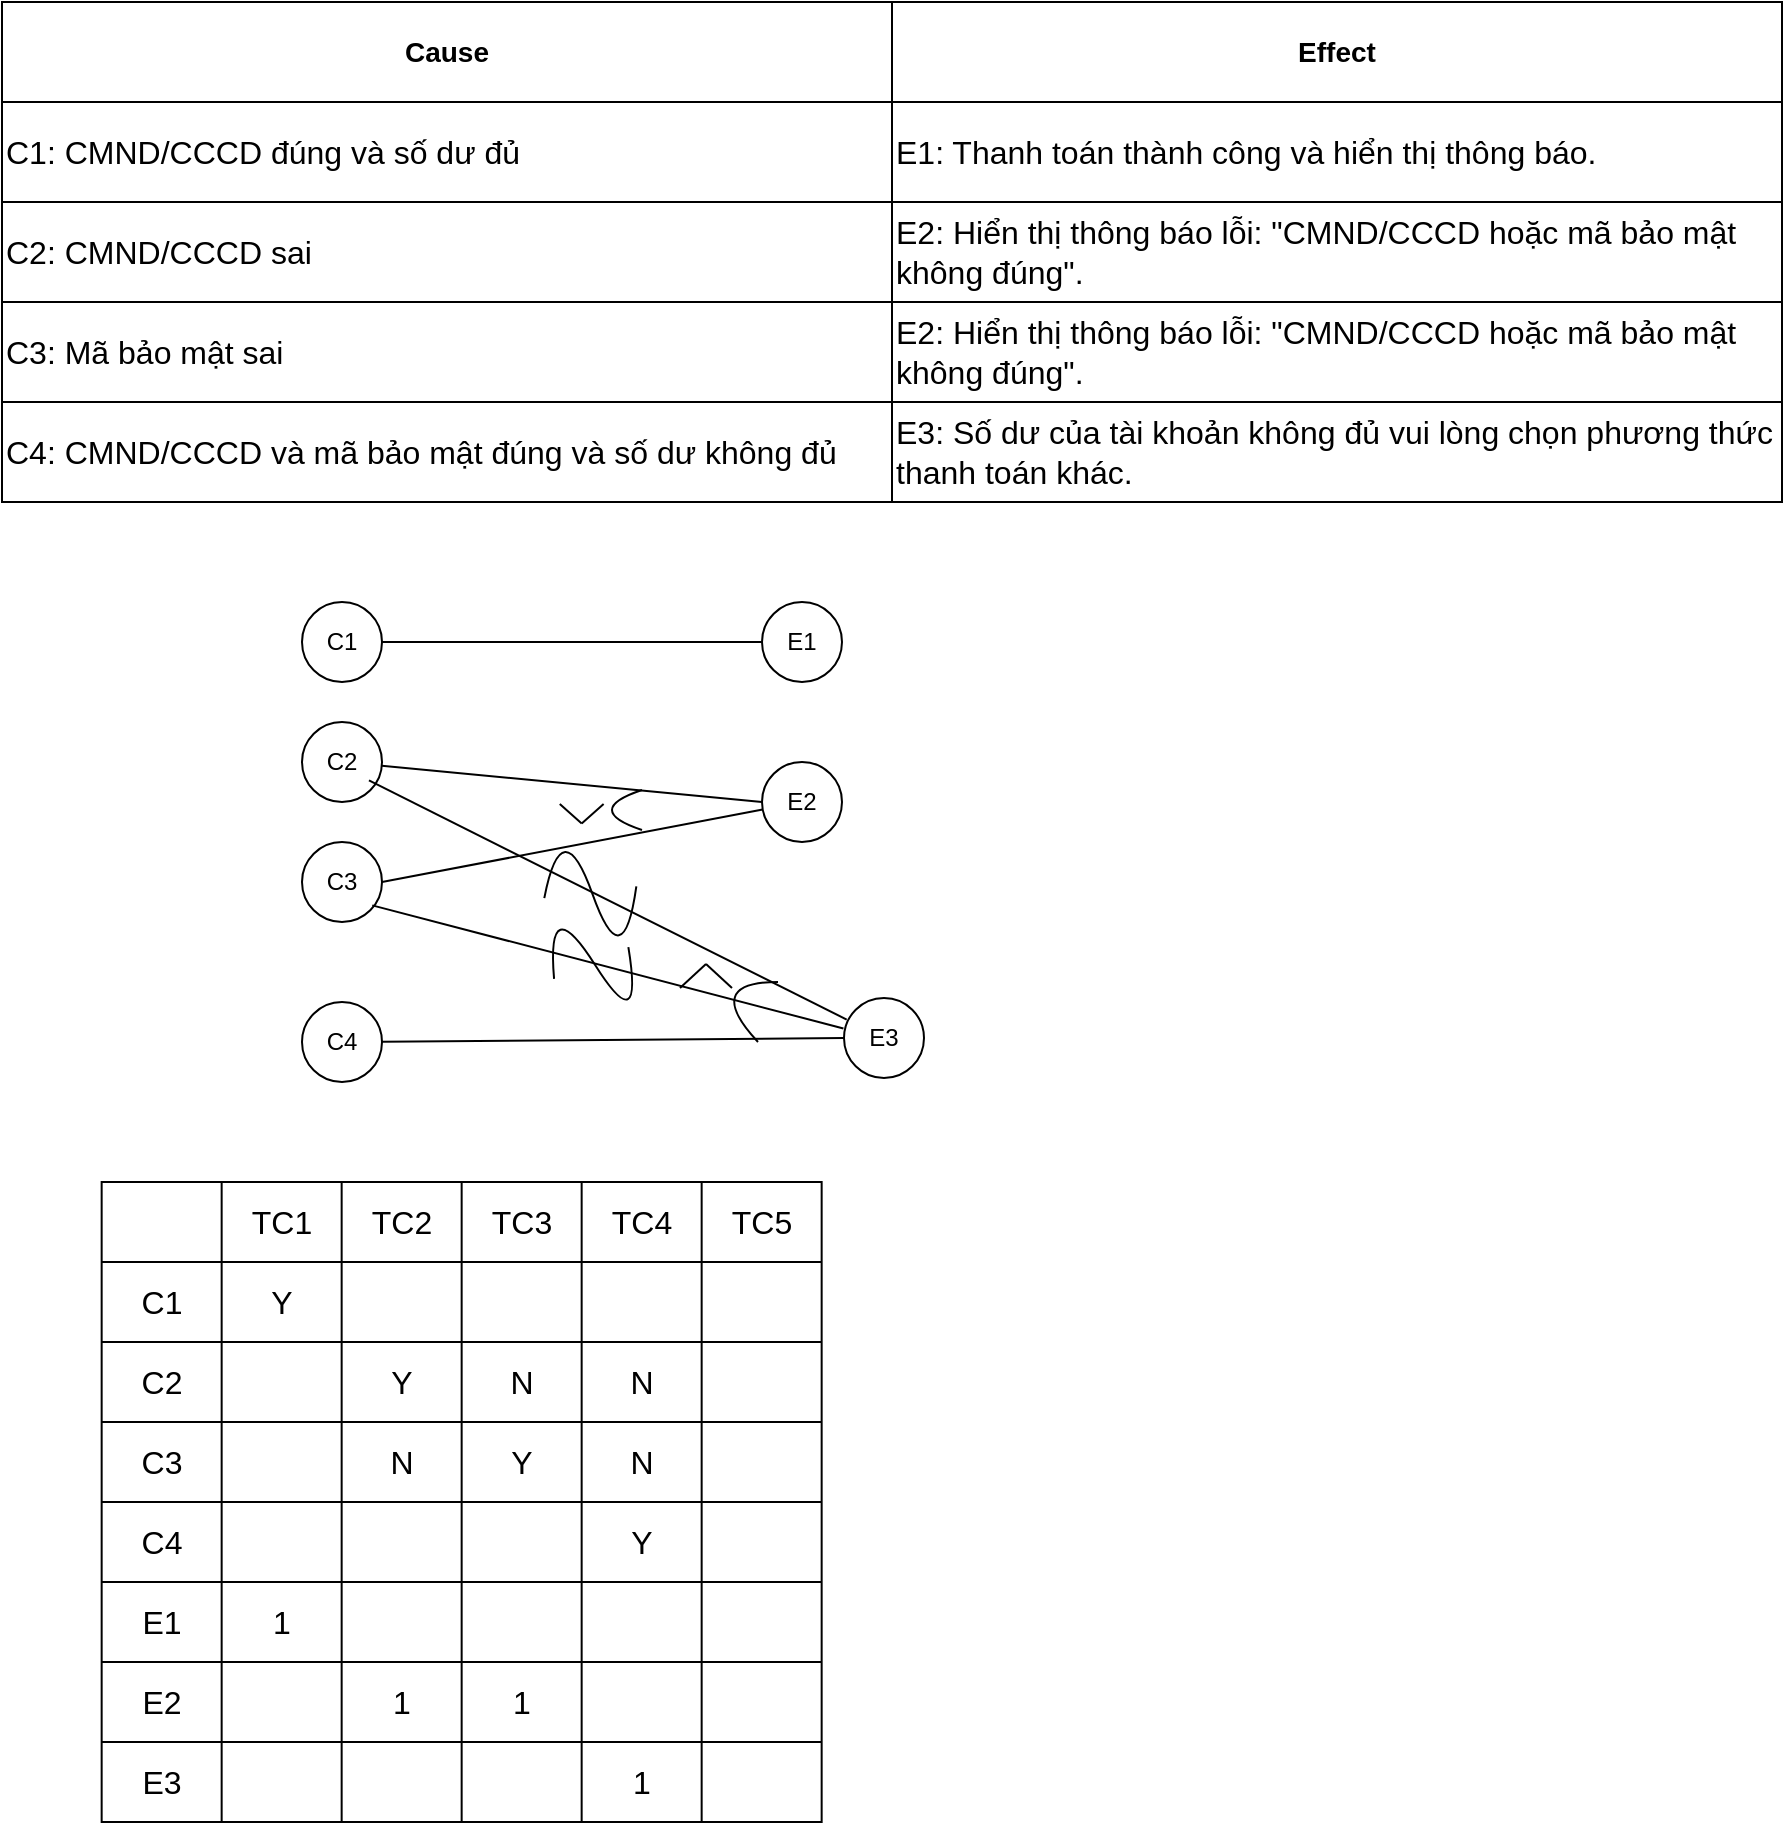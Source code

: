 <mxfile version="17.4.6" type="github">
  <diagram id="IfSzvWa2H0spGtNWGPGF" name="Page-1">
    <mxGraphModel dx="1382" dy="764" grid="1" gridSize="10" guides="1" tooltips="1" connect="1" arrows="1" fold="1" page="1" pageScale="1" pageWidth="850" pageHeight="1100" math="0" shadow="0">
      <root>
        <mxCell id="0" />
        <mxCell id="1" parent="0" />
        <mxCell id="jL4y7jOuyYx-YZkG-ypq-2" value="C1" style="ellipse;whiteSpace=wrap;html=1;" vertex="1" parent="1">
          <mxGeometry x="230" y="440" width="40" height="40" as="geometry" />
        </mxCell>
        <mxCell id="jL4y7jOuyYx-YZkG-ypq-3" value="E1" style="ellipse;whiteSpace=wrap;html=1;" vertex="1" parent="1">
          <mxGeometry x="460" y="440" width="40" height="40" as="geometry" />
        </mxCell>
        <mxCell id="jL4y7jOuyYx-YZkG-ypq-4" value="" style="endArrow=none;html=1;rounded=0;entryX=0;entryY=0.5;entryDx=0;entryDy=0;" edge="1" parent="1" source="jL4y7jOuyYx-YZkG-ypq-2" target="jL4y7jOuyYx-YZkG-ypq-3">
          <mxGeometry width="50" height="50" relative="1" as="geometry">
            <mxPoint x="400" y="420" as="sourcePoint" />
            <mxPoint x="450" y="370" as="targetPoint" />
          </mxGeometry>
        </mxCell>
        <mxCell id="jL4y7jOuyYx-YZkG-ypq-73" value="E2" style="ellipse;whiteSpace=wrap;html=1;" vertex="1" parent="1">
          <mxGeometry x="460" y="520" width="40" height="40" as="geometry" />
        </mxCell>
        <mxCell id="jL4y7jOuyYx-YZkG-ypq-74" value="E3" style="ellipse;whiteSpace=wrap;html=1;" vertex="1" parent="1">
          <mxGeometry x="501" y="638" width="40" height="40" as="geometry" />
        </mxCell>
        <mxCell id="jL4y7jOuyYx-YZkG-ypq-75" value="C2" style="ellipse;whiteSpace=wrap;html=1;" vertex="1" parent="1">
          <mxGeometry x="230" y="500" width="40" height="40" as="geometry" />
        </mxCell>
        <mxCell id="jL4y7jOuyYx-YZkG-ypq-76" value="C3" style="ellipse;whiteSpace=wrap;html=1;" vertex="1" parent="1">
          <mxGeometry x="230" y="560" width="40" height="40" as="geometry" />
        </mxCell>
        <mxCell id="jL4y7jOuyYx-YZkG-ypq-77" value="C4" style="ellipse;whiteSpace=wrap;html=1;" vertex="1" parent="1">
          <mxGeometry x="230" y="640" width="40" height="40" as="geometry" />
        </mxCell>
        <mxCell id="jL4y7jOuyYx-YZkG-ypq-78" value="" style="endArrow=none;html=1;rounded=0;entryX=0;entryY=0.5;entryDx=0;entryDy=0;" edge="1" parent="1" source="jL4y7jOuyYx-YZkG-ypq-75" target="jL4y7jOuyYx-YZkG-ypq-73">
          <mxGeometry width="50" height="50" relative="1" as="geometry">
            <mxPoint x="270" y="520" as="sourcePoint" />
            <mxPoint x="460" y="520" as="targetPoint" />
          </mxGeometry>
        </mxCell>
        <mxCell id="jL4y7jOuyYx-YZkG-ypq-79" value="" style="endArrow=none;html=1;rounded=0;exitX=1;exitY=0.5;exitDx=0;exitDy=0;" edge="1" parent="1" source="jL4y7jOuyYx-YZkG-ypq-76" target="jL4y7jOuyYx-YZkG-ypq-73">
          <mxGeometry width="50" height="50" relative="1" as="geometry">
            <mxPoint x="279.91" y="531.896" as="sourcePoint" />
            <mxPoint x="470" y="550" as="targetPoint" />
          </mxGeometry>
        </mxCell>
        <mxCell id="jL4y7jOuyYx-YZkG-ypq-80" value="" style="endArrow=none;html=1;rounded=0;entryX=0;entryY=0.5;entryDx=0;entryDy=0;" edge="1" parent="1" source="jL4y7jOuyYx-YZkG-ypq-77" target="jL4y7jOuyYx-YZkG-ypq-74">
          <mxGeometry width="50" height="50" relative="1" as="geometry">
            <mxPoint x="280.13" y="640" as="sourcePoint" />
            <mxPoint x="470.483" y="603.742" as="targetPoint" />
          </mxGeometry>
        </mxCell>
        <mxCell id="jL4y7jOuyYx-YZkG-ypq-83" value="" style="group;rotation=15;" vertex="1" connectable="0" parent="1">
          <mxGeometry x="267.87" y="515.54" width="221.96" height="77" as="geometry" />
        </mxCell>
        <mxCell id="jL4y7jOuyYx-YZkG-ypq-84" value="" style="curved=1;endArrow=0;html=1;rounded=0;" edge="1" parent="jL4y7jOuyYx-YZkG-ypq-83">
          <mxGeometry width="50" height="50" relative="1" as="geometry">
            <mxPoint x="129.301" y="66.621" as="sourcePoint" />
            <mxPoint x="83.279" y="72.501" as="targetPoint" />
            <Array as="points">
              <mxPoint x="122.727" y="113.662" />
              <mxPoint x="92.045" y="27.421" />
            </Array>
          </mxGeometry>
        </mxCell>
        <mxCell id="jL4y7jOuyYx-YZkG-ypq-85" value="" style="endArrow=none;html=1;rounded=0;" edge="1" parent="jL4y7jOuyYx-YZkG-ypq-83">
          <mxGeometry width="50" height="50" relative="1" as="geometry">
            <mxPoint x="-4.383" y="13.7" as="sourcePoint" />
            <mxPoint x="234.496" y="133.262" as="targetPoint" />
          </mxGeometry>
        </mxCell>
        <mxCell id="jL4y7jOuyYx-YZkG-ypq-90" value="" style="group" vertex="1" connectable="0" parent="jL4y7jOuyYx-YZkG-ypq-83">
          <mxGeometry x="91.022" y="25.46" width="21.915" height="9.8" as="geometry" />
        </mxCell>
        <mxCell id="jL4y7jOuyYx-YZkG-ypq-91" value="" style="endArrow=none;html=1;rounded=0;fontSize=24;" edge="1" parent="jL4y7jOuyYx-YZkG-ypq-90">
          <mxGeometry width="50" height="50" relative="1" as="geometry">
            <mxPoint x="10.958" y="9.8" as="sourcePoint" />
            <mxPoint as="targetPoint" />
          </mxGeometry>
        </mxCell>
        <mxCell id="jL4y7jOuyYx-YZkG-ypq-92" value="" style="endArrow=none;html=1;rounded=0;fontSize=24;" edge="1" parent="jL4y7jOuyYx-YZkG-ypq-90">
          <mxGeometry width="50" height="50" relative="1" as="geometry">
            <mxPoint x="10.958" y="9.8" as="sourcePoint" />
            <mxPoint x="21.915" as="targetPoint" />
          </mxGeometry>
        </mxCell>
        <mxCell id="jL4y7jOuyYx-YZkG-ypq-86" value="" style="group;rotation=0;" vertex="1" connectable="0" parent="1">
          <mxGeometry x="271" y="548" width="198" height="98" as="geometry" />
        </mxCell>
        <mxCell id="jL4y7jOuyYx-YZkG-ypq-87" value="" style="curved=1;endArrow=0;html=1;rounded=0;" edge="1" parent="jL4y7jOuyYx-YZkG-ypq-86">
          <mxGeometry width="50" height="50" relative="1" as="geometry">
            <mxPoint x="122.186" y="64.528" as="sourcePoint" />
            <mxPoint x="85.041" y="80.412" as="targetPoint" />
            <Array as="points">
              <mxPoint x="130.006" y="112.18" />
              <mxPoint x="81.132" y="34.746" />
            </Array>
          </mxGeometry>
        </mxCell>
        <mxCell id="jL4y7jOuyYx-YZkG-ypq-88" value="" style="endArrow=none;html=1;rounded=0;" edge="1" parent="jL4y7jOuyYx-YZkG-ypq-86">
          <mxGeometry width="50" height="50" relative="1" as="geometry">
            <mxPoint x="-5.865" y="43.681" as="sourcePoint" />
            <mxPoint x="229.71" y="105.231" as="targetPoint" />
          </mxGeometry>
        </mxCell>
        <mxCell id="jL4y7jOuyYx-YZkG-ypq-94" value="" style="group" vertex="1" connectable="0" parent="jL4y7jOuyYx-YZkG-ypq-86">
          <mxGeometry x="148" y="73" width="26" height="12" as="geometry" />
        </mxCell>
        <mxCell id="jL4y7jOuyYx-YZkG-ypq-95" value="" style="endArrow=none;html=1;rounded=0;fontSize=24;" edge="1" parent="jL4y7jOuyYx-YZkG-ypq-94">
          <mxGeometry width="50" height="50" relative="1" as="geometry">
            <mxPoint y="12" as="sourcePoint" />
            <mxPoint x="13" as="targetPoint" />
          </mxGeometry>
        </mxCell>
        <mxCell id="jL4y7jOuyYx-YZkG-ypq-96" value="" style="endArrow=none;html=1;rounded=0;fontSize=24;" edge="1" parent="jL4y7jOuyYx-YZkG-ypq-94">
          <mxGeometry width="50" height="50" relative="1" as="geometry">
            <mxPoint x="26" y="12" as="sourcePoint" />
            <mxPoint x="13" as="targetPoint" />
          </mxGeometry>
        </mxCell>
        <mxCell id="jL4y7jOuyYx-YZkG-ypq-89" value="" style="curved=1;endArrow=0;html=1;rounded=0;" edge="1" parent="1">
          <mxGeometry width="50" height="50" relative="1" as="geometry">
            <mxPoint x="400" y="554" as="sourcePoint" />
            <mxPoint x="400" y="534" as="targetPoint" />
            <Array as="points">
              <mxPoint x="370" y="544" />
              <mxPoint x="400" y="534" />
            </Array>
          </mxGeometry>
        </mxCell>
        <mxCell id="jL4y7jOuyYx-YZkG-ypq-93" value="" style="curved=1;endArrow=0;html=1;rounded=0;" edge="1" parent="1">
          <mxGeometry width="50" height="50" relative="1" as="geometry">
            <mxPoint x="458" y="660" as="sourcePoint" />
            <mxPoint x="468" y="630" as="targetPoint" />
            <Array as="points">
              <mxPoint x="430" y="630" />
            </Array>
          </mxGeometry>
        </mxCell>
        <mxCell id="jL4y7jOuyYx-YZkG-ypq-45" value="" style="shape=table;startSize=0;container=1;collapsible=0;childLayout=tableLayout;fontFamily=Helvetica;fontSize=14;fontColor=default;fillColor=none;gradientColor=none;html=1;align=left;swimlaneFillColor=none;rounded=0;" vertex="1" parent="1">
          <mxGeometry x="80" y="140" width="890" height="250" as="geometry" />
        </mxCell>
        <mxCell id="jL4y7jOuyYx-YZkG-ypq-46" value="" style="shape=tableRow;horizontal=0;startSize=0;swimlaneHead=0;swimlaneBody=0;top=0;left=0;bottom=0;right=0;collapsible=0;dropTarget=0;fillColor=none;points=[[0,0.5],[1,0.5]];portConstraint=eastwest;fontFamily=Helvetica;fontSize=16;fontColor=default;html=1;" vertex="1" parent="jL4y7jOuyYx-YZkG-ypq-45">
          <mxGeometry width="890" height="50" as="geometry" />
        </mxCell>
        <mxCell id="jL4y7jOuyYx-YZkG-ypq-47" value="Cause" style="shape=partialRectangle;html=1;whiteSpace=wrap;connectable=0;overflow=hidden;fillColor=none;top=0;left=0;bottom=0;right=0;pointerEvents=1;fontFamily=Helvetica;fontSize=14;fontColor=default;fontStyle=1" vertex="1" parent="jL4y7jOuyYx-YZkG-ypq-46">
          <mxGeometry width="445" height="50" as="geometry">
            <mxRectangle width="445" height="50" as="alternateBounds" />
          </mxGeometry>
        </mxCell>
        <mxCell id="jL4y7jOuyYx-YZkG-ypq-48" value="Effect" style="shape=partialRectangle;html=1;whiteSpace=wrap;connectable=0;overflow=hidden;fillColor=none;top=0;left=0;bottom=0;right=0;pointerEvents=1;fontFamily=Helvetica;fontSize=14;fontColor=default;fontStyle=1" vertex="1" parent="jL4y7jOuyYx-YZkG-ypq-46">
          <mxGeometry x="445" width="445" height="50" as="geometry">
            <mxRectangle width="445" height="50" as="alternateBounds" />
          </mxGeometry>
        </mxCell>
        <mxCell id="jL4y7jOuyYx-YZkG-ypq-49" value="" style="shape=tableRow;horizontal=0;startSize=0;swimlaneHead=0;swimlaneBody=0;top=0;left=0;bottom=0;right=0;collapsible=0;dropTarget=0;fillColor=none;points=[[0,0.5],[1,0.5]];portConstraint=eastwest;fontFamily=Helvetica;fontSize=12;fontColor=default;html=1;" vertex="1" parent="jL4y7jOuyYx-YZkG-ypq-45">
          <mxGeometry y="50" width="890" height="50" as="geometry" />
        </mxCell>
        <mxCell id="jL4y7jOuyYx-YZkG-ypq-50" value="&lt;span style=&quot;font-family: arial; font-size: 16px;&quot;&gt;C1: CMND/CCCD đúng và số dư đủ&lt;/span&gt;" style="shape=partialRectangle;html=1;whiteSpace=wrap;connectable=0;overflow=hidden;fillColor=none;top=0;left=0;bottom=0;right=0;pointerEvents=1;fontFamily=Helvetica;fontSize=16;fontColor=default;align=left;" vertex="1" parent="jL4y7jOuyYx-YZkG-ypq-49">
          <mxGeometry width="445" height="50" as="geometry">
            <mxRectangle width="445" height="50" as="alternateBounds" />
          </mxGeometry>
        </mxCell>
        <mxCell id="jL4y7jOuyYx-YZkG-ypq-51" value="&lt;span style=&quot;font-family: arial; font-size: 16px;&quot;&gt;E1: Thanh toán thành công và hiển thị thông báo.&lt;/span&gt;" style="shape=partialRectangle;html=1;whiteSpace=wrap;connectable=0;overflow=hidden;fillColor=none;top=0;left=0;bottom=0;right=0;pointerEvents=1;fontFamily=Helvetica;fontSize=16;fontColor=default;align=left;" vertex="1" parent="jL4y7jOuyYx-YZkG-ypq-49">
          <mxGeometry x="445" width="445" height="50" as="geometry">
            <mxRectangle width="445" height="50" as="alternateBounds" />
          </mxGeometry>
        </mxCell>
        <mxCell id="jL4y7jOuyYx-YZkG-ypq-52" value="" style="shape=tableRow;horizontal=0;startSize=0;swimlaneHead=0;swimlaneBody=0;top=0;left=0;bottom=0;right=0;collapsible=0;dropTarget=0;fillColor=none;points=[[0,0.5],[1,0.5]];portConstraint=eastwest;fontFamily=Helvetica;fontSize=12;fontColor=default;html=1;" vertex="1" parent="jL4y7jOuyYx-YZkG-ypq-45">
          <mxGeometry y="100" width="890" height="50" as="geometry" />
        </mxCell>
        <mxCell id="jL4y7jOuyYx-YZkG-ypq-53" value="C2: CMND/CCCD sai" style="shape=partialRectangle;html=1;whiteSpace=wrap;connectable=0;overflow=hidden;fillColor=none;top=0;left=0;bottom=0;right=0;pointerEvents=1;fontFamily=Helvetica;fontSize=16;fontColor=default;align=left;" vertex="1" parent="jL4y7jOuyYx-YZkG-ypq-52">
          <mxGeometry width="445" height="50" as="geometry">
            <mxRectangle width="445" height="50" as="alternateBounds" />
          </mxGeometry>
        </mxCell>
        <mxCell id="jL4y7jOuyYx-YZkG-ypq-54" value="E2: Hiển thị thông báo lỗi: &quot;CMND/CCCD hoặc mã bảo mật không đúng&quot;." style="shape=partialRectangle;html=1;whiteSpace=wrap;connectable=0;overflow=hidden;fillColor=none;top=0;left=0;bottom=0;right=0;pointerEvents=1;fontFamily=Helvetica;fontSize=16;fontColor=default;align=left;" vertex="1" parent="jL4y7jOuyYx-YZkG-ypq-52">
          <mxGeometry x="445" width="445" height="50" as="geometry">
            <mxRectangle width="445" height="50" as="alternateBounds" />
          </mxGeometry>
        </mxCell>
        <mxCell id="jL4y7jOuyYx-YZkG-ypq-55" value="" style="shape=tableRow;horizontal=0;startSize=0;swimlaneHead=0;swimlaneBody=0;top=0;left=0;bottom=0;right=0;collapsible=0;dropTarget=0;fillColor=none;points=[[0,0.5],[1,0.5]];portConstraint=eastwest;fontFamily=Helvetica;fontSize=12;fontColor=default;html=1;" vertex="1" parent="jL4y7jOuyYx-YZkG-ypq-45">
          <mxGeometry y="150" width="890" height="50" as="geometry" />
        </mxCell>
        <mxCell id="jL4y7jOuyYx-YZkG-ypq-56" value="C3: Mã bảo mật sai" style="shape=partialRectangle;html=1;whiteSpace=wrap;connectable=0;overflow=hidden;fillColor=none;top=0;left=0;bottom=0;right=0;pointerEvents=1;fontFamily=Helvetica;fontSize=16;fontColor=default;align=left;" vertex="1" parent="jL4y7jOuyYx-YZkG-ypq-55">
          <mxGeometry width="445" height="50" as="geometry">
            <mxRectangle width="445" height="50" as="alternateBounds" />
          </mxGeometry>
        </mxCell>
        <mxCell id="jL4y7jOuyYx-YZkG-ypq-57" value="&lt;span style=&quot;font-size: 16px;&quot;&gt;E2: Hiển thị thông báo lỗi: &quot;CMND/CCCD hoặc mã bảo mật không đúng&quot;.&lt;/span&gt;" style="shape=partialRectangle;html=1;whiteSpace=wrap;connectable=0;overflow=hidden;fillColor=none;top=0;left=0;bottom=0;right=0;pointerEvents=1;fontFamily=Helvetica;fontSize=16;fontColor=default;align=left;" vertex="1" parent="jL4y7jOuyYx-YZkG-ypq-55">
          <mxGeometry x="445" width="445" height="50" as="geometry">
            <mxRectangle width="445" height="50" as="alternateBounds" />
          </mxGeometry>
        </mxCell>
        <mxCell id="jL4y7jOuyYx-YZkG-ypq-70" style="shape=tableRow;horizontal=0;startSize=0;swimlaneHead=0;swimlaneBody=0;top=0;left=0;bottom=0;right=0;collapsible=0;dropTarget=0;fillColor=none;points=[[0,0.5],[1,0.5]];portConstraint=eastwest;fontFamily=Helvetica;fontSize=12;fontColor=default;html=1;" vertex="1" parent="jL4y7jOuyYx-YZkG-ypq-45">
          <mxGeometry y="200" width="890" height="50" as="geometry" />
        </mxCell>
        <mxCell id="jL4y7jOuyYx-YZkG-ypq-71" value="C4: CMND/CCCD và mã bảo mật đúng và số dư không đủ" style="shape=partialRectangle;html=1;whiteSpace=wrap;connectable=0;overflow=hidden;fillColor=none;top=0;left=0;bottom=0;right=0;pointerEvents=1;fontFamily=Helvetica;fontSize=16;fontColor=default;align=left;" vertex="1" parent="jL4y7jOuyYx-YZkG-ypq-70">
          <mxGeometry width="445" height="50" as="geometry">
            <mxRectangle width="445" height="50" as="alternateBounds" />
          </mxGeometry>
        </mxCell>
        <mxCell id="jL4y7jOuyYx-YZkG-ypq-72" value="E3:&amp;nbsp;Số dư của tài khoản không đủ vui lòng chọn phương thức thanh toán khác." style="shape=partialRectangle;html=1;whiteSpace=wrap;connectable=0;overflow=hidden;fillColor=none;top=0;left=0;bottom=0;right=0;pointerEvents=1;fontFamily=Helvetica;fontSize=16;fontColor=default;align=left;" vertex="1" parent="jL4y7jOuyYx-YZkG-ypq-70">
          <mxGeometry x="445" width="445" height="50" as="geometry">
            <mxRectangle width="445" height="50" as="alternateBounds" />
          </mxGeometry>
        </mxCell>
        <mxCell id="jL4y7jOuyYx-YZkG-ypq-97" value="" style="shape=table;startSize=0;container=1;collapsible=0;childLayout=tableLayout;rounded=0;fontFamily=Helvetica;fontSize=16;fontColor=default;strokeColor=default;fillColor=none;gradientColor=none;html=1;" vertex="1" parent="1">
          <mxGeometry x="129.83" y="730" width="360" height="320" as="geometry" />
        </mxCell>
        <mxCell id="jL4y7jOuyYx-YZkG-ypq-98" value="" style="shape=tableRow;horizontal=0;startSize=0;swimlaneHead=0;swimlaneBody=0;top=0;left=0;bottom=0;right=0;collapsible=0;dropTarget=0;fillColor=none;points=[[0,0.5],[1,0.5]];portConstraint=eastwest;rounded=0;fontFamily=Helvetica;fontSize=16;fontColor=default;strokeColor=default;html=1;" vertex="1" parent="jL4y7jOuyYx-YZkG-ypq-97">
          <mxGeometry width="360" height="40" as="geometry" />
        </mxCell>
        <mxCell id="jL4y7jOuyYx-YZkG-ypq-99" value="" style="shape=partialRectangle;html=1;whiteSpace=wrap;connectable=0;overflow=hidden;fillColor=none;top=0;left=0;bottom=0;right=0;pointerEvents=1;rounded=0;fontFamily=Helvetica;fontSize=16;fontColor=default;startSize=0;strokeColor=default;" vertex="1" parent="jL4y7jOuyYx-YZkG-ypq-98">
          <mxGeometry width="60" height="40" as="geometry">
            <mxRectangle width="60" height="40" as="alternateBounds" />
          </mxGeometry>
        </mxCell>
        <mxCell id="jL4y7jOuyYx-YZkG-ypq-100" value="TC1" style="shape=partialRectangle;html=1;whiteSpace=wrap;connectable=0;overflow=hidden;fillColor=none;top=0;left=0;bottom=0;right=0;pointerEvents=1;rounded=0;fontFamily=Helvetica;fontSize=16;fontColor=default;startSize=0;strokeColor=default;" vertex="1" parent="jL4y7jOuyYx-YZkG-ypq-98">
          <mxGeometry x="60" width="60" height="40" as="geometry">
            <mxRectangle width="60" height="40" as="alternateBounds" />
          </mxGeometry>
        </mxCell>
        <mxCell id="jL4y7jOuyYx-YZkG-ypq-101" value="TC2" style="shape=partialRectangle;html=1;whiteSpace=wrap;connectable=0;overflow=hidden;fillColor=none;top=0;left=0;bottom=0;right=0;pointerEvents=1;rounded=0;fontFamily=Helvetica;fontSize=16;fontColor=default;startSize=0;strokeColor=default;" vertex="1" parent="jL4y7jOuyYx-YZkG-ypq-98">
          <mxGeometry x="120" width="60" height="40" as="geometry">
            <mxRectangle width="60" height="40" as="alternateBounds" />
          </mxGeometry>
        </mxCell>
        <mxCell id="jL4y7jOuyYx-YZkG-ypq-102" value="TC3" style="shape=partialRectangle;html=1;whiteSpace=wrap;connectable=0;overflow=hidden;fillColor=none;top=0;left=0;bottom=0;right=0;pointerEvents=1;rounded=0;fontFamily=Helvetica;fontSize=16;fontColor=default;startSize=0;strokeColor=default;" vertex="1" parent="jL4y7jOuyYx-YZkG-ypq-98">
          <mxGeometry x="180" width="60" height="40" as="geometry">
            <mxRectangle width="60" height="40" as="alternateBounds" />
          </mxGeometry>
        </mxCell>
        <mxCell id="jL4y7jOuyYx-YZkG-ypq-103" value="TC4" style="shape=partialRectangle;html=1;whiteSpace=wrap;connectable=0;overflow=hidden;fillColor=none;top=0;left=0;bottom=0;right=0;pointerEvents=1;rounded=0;fontFamily=Helvetica;fontSize=16;fontColor=default;startSize=0;strokeColor=default;" vertex="1" parent="jL4y7jOuyYx-YZkG-ypq-98">
          <mxGeometry x="240" width="60" height="40" as="geometry">
            <mxRectangle width="60" height="40" as="alternateBounds" />
          </mxGeometry>
        </mxCell>
        <mxCell id="jL4y7jOuyYx-YZkG-ypq-104" value="TC5" style="shape=partialRectangle;html=1;whiteSpace=wrap;connectable=0;overflow=hidden;fillColor=none;top=0;left=0;bottom=0;right=0;pointerEvents=1;rounded=0;fontFamily=Helvetica;fontSize=16;fontColor=default;startSize=0;strokeColor=default;" vertex="1" parent="jL4y7jOuyYx-YZkG-ypq-98">
          <mxGeometry x="300" width="60" height="40" as="geometry">
            <mxRectangle width="60" height="40" as="alternateBounds" />
          </mxGeometry>
        </mxCell>
        <mxCell id="jL4y7jOuyYx-YZkG-ypq-105" value="" style="shape=tableRow;horizontal=0;startSize=0;swimlaneHead=0;swimlaneBody=0;top=0;left=0;bottom=0;right=0;collapsible=0;dropTarget=0;fillColor=none;points=[[0,0.5],[1,0.5]];portConstraint=eastwest;rounded=0;fontFamily=Helvetica;fontSize=16;fontColor=default;strokeColor=default;html=1;" vertex="1" parent="jL4y7jOuyYx-YZkG-ypq-97">
          <mxGeometry y="40" width="360" height="40" as="geometry" />
        </mxCell>
        <mxCell id="jL4y7jOuyYx-YZkG-ypq-106" value="C1" style="shape=partialRectangle;html=1;whiteSpace=wrap;connectable=0;overflow=hidden;fillColor=none;top=0;left=0;bottom=0;right=0;pointerEvents=1;rounded=0;fontFamily=Helvetica;fontSize=16;fontColor=default;startSize=0;strokeColor=default;" vertex="1" parent="jL4y7jOuyYx-YZkG-ypq-105">
          <mxGeometry width="60" height="40" as="geometry">
            <mxRectangle width="60" height="40" as="alternateBounds" />
          </mxGeometry>
        </mxCell>
        <mxCell id="jL4y7jOuyYx-YZkG-ypq-107" value="Y" style="shape=partialRectangle;html=1;whiteSpace=wrap;connectable=0;overflow=hidden;fillColor=none;top=0;left=0;bottom=0;right=0;pointerEvents=1;rounded=0;fontFamily=Helvetica;fontSize=16;fontColor=default;startSize=0;strokeColor=default;" vertex="1" parent="jL4y7jOuyYx-YZkG-ypq-105">
          <mxGeometry x="60" width="60" height="40" as="geometry">
            <mxRectangle width="60" height="40" as="alternateBounds" />
          </mxGeometry>
        </mxCell>
        <mxCell id="jL4y7jOuyYx-YZkG-ypq-108" value="" style="shape=partialRectangle;html=1;whiteSpace=wrap;connectable=0;overflow=hidden;fillColor=none;top=0;left=0;bottom=0;right=0;pointerEvents=1;rounded=0;fontFamily=Helvetica;fontSize=16;fontColor=default;startSize=0;strokeColor=default;" vertex="1" parent="jL4y7jOuyYx-YZkG-ypq-105">
          <mxGeometry x="120" width="60" height="40" as="geometry">
            <mxRectangle width="60" height="40" as="alternateBounds" />
          </mxGeometry>
        </mxCell>
        <mxCell id="jL4y7jOuyYx-YZkG-ypq-109" value="" style="shape=partialRectangle;html=1;whiteSpace=wrap;connectable=0;overflow=hidden;fillColor=none;top=0;left=0;bottom=0;right=0;pointerEvents=1;rounded=0;fontFamily=Helvetica;fontSize=16;fontColor=default;startSize=0;strokeColor=default;" vertex="1" parent="jL4y7jOuyYx-YZkG-ypq-105">
          <mxGeometry x="180" width="60" height="40" as="geometry">
            <mxRectangle width="60" height="40" as="alternateBounds" />
          </mxGeometry>
        </mxCell>
        <mxCell id="jL4y7jOuyYx-YZkG-ypq-110" value="" style="shape=partialRectangle;html=1;whiteSpace=wrap;connectable=0;overflow=hidden;fillColor=none;top=0;left=0;bottom=0;right=0;pointerEvents=1;rounded=0;fontFamily=Helvetica;fontSize=16;fontColor=default;startSize=0;strokeColor=default;" vertex="1" parent="jL4y7jOuyYx-YZkG-ypq-105">
          <mxGeometry x="240" width="60" height="40" as="geometry">
            <mxRectangle width="60" height="40" as="alternateBounds" />
          </mxGeometry>
        </mxCell>
        <mxCell id="jL4y7jOuyYx-YZkG-ypq-111" value="" style="shape=partialRectangle;html=1;whiteSpace=wrap;connectable=0;overflow=hidden;fillColor=none;top=0;left=0;bottom=0;right=0;pointerEvents=1;rounded=0;fontFamily=Helvetica;fontSize=16;fontColor=default;startSize=0;strokeColor=default;" vertex="1" parent="jL4y7jOuyYx-YZkG-ypq-105">
          <mxGeometry x="300" width="60" height="40" as="geometry">
            <mxRectangle width="60" height="40" as="alternateBounds" />
          </mxGeometry>
        </mxCell>
        <mxCell id="jL4y7jOuyYx-YZkG-ypq-112" value="" style="shape=tableRow;horizontal=0;startSize=0;swimlaneHead=0;swimlaneBody=0;top=0;left=0;bottom=0;right=0;collapsible=0;dropTarget=0;fillColor=none;points=[[0,0.5],[1,0.5]];portConstraint=eastwest;rounded=0;fontFamily=Helvetica;fontSize=16;fontColor=default;strokeColor=default;html=1;" vertex="1" parent="jL4y7jOuyYx-YZkG-ypq-97">
          <mxGeometry y="80" width="360" height="40" as="geometry" />
        </mxCell>
        <mxCell id="jL4y7jOuyYx-YZkG-ypq-113" value="C2" style="shape=partialRectangle;html=1;whiteSpace=wrap;connectable=0;overflow=hidden;fillColor=none;top=0;left=0;bottom=0;right=0;pointerEvents=1;rounded=0;fontFamily=Helvetica;fontSize=16;fontColor=default;startSize=0;strokeColor=default;" vertex="1" parent="jL4y7jOuyYx-YZkG-ypq-112">
          <mxGeometry width="60" height="40" as="geometry">
            <mxRectangle width="60" height="40" as="alternateBounds" />
          </mxGeometry>
        </mxCell>
        <mxCell id="jL4y7jOuyYx-YZkG-ypq-114" value="" style="shape=partialRectangle;html=1;whiteSpace=wrap;connectable=0;overflow=hidden;fillColor=none;top=0;left=0;bottom=0;right=0;pointerEvents=1;rounded=0;fontFamily=Helvetica;fontSize=16;fontColor=default;startSize=0;strokeColor=default;" vertex="1" parent="jL4y7jOuyYx-YZkG-ypq-112">
          <mxGeometry x="60" width="60" height="40" as="geometry">
            <mxRectangle width="60" height="40" as="alternateBounds" />
          </mxGeometry>
        </mxCell>
        <mxCell id="jL4y7jOuyYx-YZkG-ypq-115" value="Y" style="shape=partialRectangle;html=1;whiteSpace=wrap;connectable=0;overflow=hidden;fillColor=none;top=0;left=0;bottom=0;right=0;pointerEvents=1;rounded=0;fontFamily=Helvetica;fontSize=16;fontColor=default;startSize=0;strokeColor=default;" vertex="1" parent="jL4y7jOuyYx-YZkG-ypq-112">
          <mxGeometry x="120" width="60" height="40" as="geometry">
            <mxRectangle width="60" height="40" as="alternateBounds" />
          </mxGeometry>
        </mxCell>
        <mxCell id="jL4y7jOuyYx-YZkG-ypq-116" value="N" style="shape=partialRectangle;html=1;whiteSpace=wrap;connectable=0;overflow=hidden;fillColor=none;top=0;left=0;bottom=0;right=0;pointerEvents=1;rounded=0;fontFamily=Helvetica;fontSize=16;fontColor=default;startSize=0;strokeColor=default;" vertex="1" parent="jL4y7jOuyYx-YZkG-ypq-112">
          <mxGeometry x="180" width="60" height="40" as="geometry">
            <mxRectangle width="60" height="40" as="alternateBounds" />
          </mxGeometry>
        </mxCell>
        <mxCell id="jL4y7jOuyYx-YZkG-ypq-117" value="N" style="shape=partialRectangle;html=1;whiteSpace=wrap;connectable=0;overflow=hidden;fillColor=none;top=0;left=0;bottom=0;right=0;pointerEvents=1;rounded=0;fontFamily=Helvetica;fontSize=16;fontColor=default;startSize=0;strokeColor=default;" vertex="1" parent="jL4y7jOuyYx-YZkG-ypq-112">
          <mxGeometry x="240" width="60" height="40" as="geometry">
            <mxRectangle width="60" height="40" as="alternateBounds" />
          </mxGeometry>
        </mxCell>
        <mxCell id="jL4y7jOuyYx-YZkG-ypq-118" value="" style="shape=partialRectangle;html=1;whiteSpace=wrap;connectable=0;overflow=hidden;fillColor=none;top=0;left=0;bottom=0;right=0;pointerEvents=1;rounded=0;fontFamily=Helvetica;fontSize=16;fontColor=default;startSize=0;strokeColor=default;" vertex="1" parent="jL4y7jOuyYx-YZkG-ypq-112">
          <mxGeometry x="300" width="60" height="40" as="geometry">
            <mxRectangle width="60" height="40" as="alternateBounds" />
          </mxGeometry>
        </mxCell>
        <mxCell id="jL4y7jOuyYx-YZkG-ypq-119" value="" style="shape=tableRow;horizontal=0;startSize=0;swimlaneHead=0;swimlaneBody=0;top=0;left=0;bottom=0;right=0;collapsible=0;dropTarget=0;fillColor=none;points=[[0,0.5],[1,0.5]];portConstraint=eastwest;rounded=0;fontFamily=Helvetica;fontSize=16;fontColor=default;strokeColor=default;html=1;" vertex="1" parent="jL4y7jOuyYx-YZkG-ypq-97">
          <mxGeometry y="120" width="360" height="40" as="geometry" />
        </mxCell>
        <mxCell id="jL4y7jOuyYx-YZkG-ypq-120" value="C3" style="shape=partialRectangle;html=1;whiteSpace=wrap;connectable=0;overflow=hidden;fillColor=none;top=0;left=0;bottom=0;right=0;pointerEvents=1;rounded=0;fontFamily=Helvetica;fontSize=16;fontColor=default;startSize=0;strokeColor=default;" vertex="1" parent="jL4y7jOuyYx-YZkG-ypq-119">
          <mxGeometry width="60" height="40" as="geometry">
            <mxRectangle width="60" height="40" as="alternateBounds" />
          </mxGeometry>
        </mxCell>
        <mxCell id="jL4y7jOuyYx-YZkG-ypq-121" value="" style="shape=partialRectangle;html=1;whiteSpace=wrap;connectable=0;overflow=hidden;fillColor=none;top=0;left=0;bottom=0;right=0;pointerEvents=1;rounded=0;fontFamily=Helvetica;fontSize=16;fontColor=default;startSize=0;strokeColor=default;" vertex="1" parent="jL4y7jOuyYx-YZkG-ypq-119">
          <mxGeometry x="60" width="60" height="40" as="geometry">
            <mxRectangle width="60" height="40" as="alternateBounds" />
          </mxGeometry>
        </mxCell>
        <mxCell id="jL4y7jOuyYx-YZkG-ypq-122" value="N" style="shape=partialRectangle;html=1;whiteSpace=wrap;connectable=0;overflow=hidden;fillColor=none;top=0;left=0;bottom=0;right=0;pointerEvents=1;rounded=0;fontFamily=Helvetica;fontSize=16;fontColor=default;startSize=0;strokeColor=default;" vertex="1" parent="jL4y7jOuyYx-YZkG-ypq-119">
          <mxGeometry x="120" width="60" height="40" as="geometry">
            <mxRectangle width="60" height="40" as="alternateBounds" />
          </mxGeometry>
        </mxCell>
        <mxCell id="jL4y7jOuyYx-YZkG-ypq-123" value="Y" style="shape=partialRectangle;html=1;whiteSpace=wrap;connectable=0;overflow=hidden;fillColor=none;top=0;left=0;bottom=0;right=0;pointerEvents=1;rounded=0;fontFamily=Helvetica;fontSize=16;fontColor=default;startSize=0;strokeColor=default;" vertex="1" parent="jL4y7jOuyYx-YZkG-ypq-119">
          <mxGeometry x="180" width="60" height="40" as="geometry">
            <mxRectangle width="60" height="40" as="alternateBounds" />
          </mxGeometry>
        </mxCell>
        <mxCell id="jL4y7jOuyYx-YZkG-ypq-124" value="N" style="shape=partialRectangle;html=1;whiteSpace=wrap;connectable=0;overflow=hidden;fillColor=none;top=0;left=0;bottom=0;right=0;pointerEvents=1;rounded=0;fontFamily=Helvetica;fontSize=16;fontColor=default;startSize=0;strokeColor=default;" vertex="1" parent="jL4y7jOuyYx-YZkG-ypq-119">
          <mxGeometry x="240" width="60" height="40" as="geometry">
            <mxRectangle width="60" height="40" as="alternateBounds" />
          </mxGeometry>
        </mxCell>
        <mxCell id="jL4y7jOuyYx-YZkG-ypq-125" value="" style="shape=partialRectangle;html=1;whiteSpace=wrap;connectable=0;overflow=hidden;fillColor=none;top=0;left=0;bottom=0;right=0;pointerEvents=1;rounded=0;fontFamily=Helvetica;fontSize=16;fontColor=default;startSize=0;strokeColor=default;" vertex="1" parent="jL4y7jOuyYx-YZkG-ypq-119">
          <mxGeometry x="300" width="60" height="40" as="geometry">
            <mxRectangle width="60" height="40" as="alternateBounds" />
          </mxGeometry>
        </mxCell>
        <mxCell id="jL4y7jOuyYx-YZkG-ypq-126" value="" style="shape=tableRow;horizontal=0;startSize=0;swimlaneHead=0;swimlaneBody=0;top=0;left=0;bottom=0;right=0;collapsible=0;dropTarget=0;fillColor=none;points=[[0,0.5],[1,0.5]];portConstraint=eastwest;rounded=0;fontFamily=Helvetica;fontSize=16;fontColor=default;strokeColor=default;html=1;" vertex="1" parent="jL4y7jOuyYx-YZkG-ypq-97">
          <mxGeometry y="160" width="360" height="40" as="geometry" />
        </mxCell>
        <mxCell id="jL4y7jOuyYx-YZkG-ypq-127" value="C4" style="shape=partialRectangle;html=1;whiteSpace=wrap;connectable=0;overflow=hidden;fillColor=none;top=0;left=0;bottom=0;right=0;pointerEvents=1;rounded=0;fontFamily=Helvetica;fontSize=16;fontColor=default;startSize=0;strokeColor=default;" vertex="1" parent="jL4y7jOuyYx-YZkG-ypq-126">
          <mxGeometry width="60" height="40" as="geometry">
            <mxRectangle width="60" height="40" as="alternateBounds" />
          </mxGeometry>
        </mxCell>
        <mxCell id="jL4y7jOuyYx-YZkG-ypq-128" value="" style="shape=partialRectangle;html=1;whiteSpace=wrap;connectable=0;overflow=hidden;fillColor=none;top=0;left=0;bottom=0;right=0;pointerEvents=1;rounded=0;fontFamily=Helvetica;fontSize=16;fontColor=default;startSize=0;strokeColor=default;" vertex="1" parent="jL4y7jOuyYx-YZkG-ypq-126">
          <mxGeometry x="60" width="60" height="40" as="geometry">
            <mxRectangle width="60" height="40" as="alternateBounds" />
          </mxGeometry>
        </mxCell>
        <mxCell id="jL4y7jOuyYx-YZkG-ypq-129" value="" style="shape=partialRectangle;html=1;whiteSpace=wrap;connectable=0;overflow=hidden;fillColor=none;top=0;left=0;bottom=0;right=0;pointerEvents=1;rounded=0;fontFamily=Helvetica;fontSize=16;fontColor=default;startSize=0;strokeColor=default;" vertex="1" parent="jL4y7jOuyYx-YZkG-ypq-126">
          <mxGeometry x="120" width="60" height="40" as="geometry">
            <mxRectangle width="60" height="40" as="alternateBounds" />
          </mxGeometry>
        </mxCell>
        <mxCell id="jL4y7jOuyYx-YZkG-ypq-130" value="" style="shape=partialRectangle;html=1;whiteSpace=wrap;connectable=0;overflow=hidden;fillColor=none;top=0;left=0;bottom=0;right=0;pointerEvents=1;rounded=0;fontFamily=Helvetica;fontSize=16;fontColor=default;startSize=0;strokeColor=default;" vertex="1" parent="jL4y7jOuyYx-YZkG-ypq-126">
          <mxGeometry x="180" width="60" height="40" as="geometry">
            <mxRectangle width="60" height="40" as="alternateBounds" />
          </mxGeometry>
        </mxCell>
        <mxCell id="jL4y7jOuyYx-YZkG-ypq-131" value="Y" style="shape=partialRectangle;html=1;whiteSpace=wrap;connectable=0;overflow=hidden;fillColor=none;top=0;left=0;bottom=0;right=0;pointerEvents=1;rounded=0;fontFamily=Helvetica;fontSize=16;fontColor=default;startSize=0;strokeColor=default;" vertex="1" parent="jL4y7jOuyYx-YZkG-ypq-126">
          <mxGeometry x="240" width="60" height="40" as="geometry">
            <mxRectangle width="60" height="40" as="alternateBounds" />
          </mxGeometry>
        </mxCell>
        <mxCell id="jL4y7jOuyYx-YZkG-ypq-132" value="" style="shape=partialRectangle;html=1;whiteSpace=wrap;connectable=0;overflow=hidden;fillColor=none;top=0;left=0;bottom=0;right=0;pointerEvents=1;rounded=0;fontFamily=Helvetica;fontSize=16;fontColor=default;startSize=0;strokeColor=default;" vertex="1" parent="jL4y7jOuyYx-YZkG-ypq-126">
          <mxGeometry x="300" width="60" height="40" as="geometry">
            <mxRectangle width="60" height="40" as="alternateBounds" />
          </mxGeometry>
        </mxCell>
        <mxCell id="jL4y7jOuyYx-YZkG-ypq-133" value="" style="shape=tableRow;horizontal=0;startSize=0;swimlaneHead=0;swimlaneBody=0;top=0;left=0;bottom=0;right=0;collapsible=0;dropTarget=0;fillColor=none;points=[[0,0.5],[1,0.5]];portConstraint=eastwest;rounded=0;fontFamily=Helvetica;fontSize=16;fontColor=default;strokeColor=default;html=1;" vertex="1" parent="jL4y7jOuyYx-YZkG-ypq-97">
          <mxGeometry y="200" width="360" height="40" as="geometry" />
        </mxCell>
        <mxCell id="jL4y7jOuyYx-YZkG-ypq-134" value="E1" style="shape=partialRectangle;html=1;whiteSpace=wrap;connectable=0;overflow=hidden;fillColor=none;top=0;left=0;bottom=0;right=0;pointerEvents=1;rounded=0;fontFamily=Helvetica;fontSize=16;fontColor=default;startSize=0;strokeColor=default;" vertex="1" parent="jL4y7jOuyYx-YZkG-ypq-133">
          <mxGeometry width="60" height="40" as="geometry">
            <mxRectangle width="60" height="40" as="alternateBounds" />
          </mxGeometry>
        </mxCell>
        <mxCell id="jL4y7jOuyYx-YZkG-ypq-135" value="1" style="shape=partialRectangle;html=1;whiteSpace=wrap;connectable=0;overflow=hidden;fillColor=none;top=0;left=0;bottom=0;right=0;pointerEvents=1;rounded=0;fontFamily=Helvetica;fontSize=16;fontColor=default;startSize=0;strokeColor=default;" vertex="1" parent="jL4y7jOuyYx-YZkG-ypq-133">
          <mxGeometry x="60" width="60" height="40" as="geometry">
            <mxRectangle width="60" height="40" as="alternateBounds" />
          </mxGeometry>
        </mxCell>
        <mxCell id="jL4y7jOuyYx-YZkG-ypq-136" value="" style="shape=partialRectangle;html=1;whiteSpace=wrap;connectable=0;overflow=hidden;fillColor=none;top=0;left=0;bottom=0;right=0;pointerEvents=1;rounded=0;fontFamily=Helvetica;fontSize=16;fontColor=default;startSize=0;strokeColor=default;" vertex="1" parent="jL4y7jOuyYx-YZkG-ypq-133">
          <mxGeometry x="120" width="60" height="40" as="geometry">
            <mxRectangle width="60" height="40" as="alternateBounds" />
          </mxGeometry>
        </mxCell>
        <mxCell id="jL4y7jOuyYx-YZkG-ypq-137" value="" style="shape=partialRectangle;html=1;whiteSpace=wrap;connectable=0;overflow=hidden;fillColor=none;top=0;left=0;bottom=0;right=0;pointerEvents=1;rounded=0;fontFamily=Helvetica;fontSize=16;fontColor=default;startSize=0;strokeColor=default;" vertex="1" parent="jL4y7jOuyYx-YZkG-ypq-133">
          <mxGeometry x="180" width="60" height="40" as="geometry">
            <mxRectangle width="60" height="40" as="alternateBounds" />
          </mxGeometry>
        </mxCell>
        <mxCell id="jL4y7jOuyYx-YZkG-ypq-138" value="" style="shape=partialRectangle;html=1;whiteSpace=wrap;connectable=0;overflow=hidden;fillColor=none;top=0;left=0;bottom=0;right=0;pointerEvents=1;rounded=0;fontFamily=Helvetica;fontSize=16;fontColor=default;startSize=0;strokeColor=default;" vertex="1" parent="jL4y7jOuyYx-YZkG-ypq-133">
          <mxGeometry x="240" width="60" height="40" as="geometry">
            <mxRectangle width="60" height="40" as="alternateBounds" />
          </mxGeometry>
        </mxCell>
        <mxCell id="jL4y7jOuyYx-YZkG-ypq-139" value="" style="shape=partialRectangle;html=1;whiteSpace=wrap;connectable=0;overflow=hidden;fillColor=none;top=0;left=0;bottom=0;right=0;pointerEvents=1;rounded=0;fontFamily=Helvetica;fontSize=16;fontColor=default;startSize=0;strokeColor=default;" vertex="1" parent="jL4y7jOuyYx-YZkG-ypq-133">
          <mxGeometry x="300" width="60" height="40" as="geometry">
            <mxRectangle width="60" height="40" as="alternateBounds" />
          </mxGeometry>
        </mxCell>
        <mxCell id="jL4y7jOuyYx-YZkG-ypq-140" value="" style="shape=tableRow;horizontal=0;startSize=0;swimlaneHead=0;swimlaneBody=0;top=0;left=0;bottom=0;right=0;collapsible=0;dropTarget=0;fillColor=none;points=[[0,0.5],[1,0.5]];portConstraint=eastwest;rounded=0;fontFamily=Helvetica;fontSize=16;fontColor=default;strokeColor=default;html=1;" vertex="1" parent="jL4y7jOuyYx-YZkG-ypq-97">
          <mxGeometry y="240" width="360" height="40" as="geometry" />
        </mxCell>
        <mxCell id="jL4y7jOuyYx-YZkG-ypq-141" value="E2" style="shape=partialRectangle;html=1;whiteSpace=wrap;connectable=0;overflow=hidden;fillColor=none;top=0;left=0;bottom=0;right=0;pointerEvents=1;rounded=0;fontFamily=Helvetica;fontSize=16;fontColor=default;startSize=0;strokeColor=default;" vertex="1" parent="jL4y7jOuyYx-YZkG-ypq-140">
          <mxGeometry width="60" height="40" as="geometry">
            <mxRectangle width="60" height="40" as="alternateBounds" />
          </mxGeometry>
        </mxCell>
        <mxCell id="jL4y7jOuyYx-YZkG-ypq-142" value="" style="shape=partialRectangle;html=1;whiteSpace=wrap;connectable=0;overflow=hidden;fillColor=none;top=0;left=0;bottom=0;right=0;pointerEvents=1;rounded=0;fontFamily=Helvetica;fontSize=16;fontColor=default;startSize=0;strokeColor=default;" vertex="1" parent="jL4y7jOuyYx-YZkG-ypq-140">
          <mxGeometry x="60" width="60" height="40" as="geometry">
            <mxRectangle width="60" height="40" as="alternateBounds" />
          </mxGeometry>
        </mxCell>
        <mxCell id="jL4y7jOuyYx-YZkG-ypq-143" value="1" style="shape=partialRectangle;html=1;whiteSpace=wrap;connectable=0;overflow=hidden;fillColor=none;top=0;left=0;bottom=0;right=0;pointerEvents=1;rounded=0;fontFamily=Helvetica;fontSize=16;fontColor=default;startSize=0;strokeColor=default;" vertex="1" parent="jL4y7jOuyYx-YZkG-ypq-140">
          <mxGeometry x="120" width="60" height="40" as="geometry">
            <mxRectangle width="60" height="40" as="alternateBounds" />
          </mxGeometry>
        </mxCell>
        <mxCell id="jL4y7jOuyYx-YZkG-ypq-144" value="1" style="shape=partialRectangle;html=1;whiteSpace=wrap;connectable=0;overflow=hidden;fillColor=none;top=0;left=0;bottom=0;right=0;pointerEvents=1;rounded=0;fontFamily=Helvetica;fontSize=16;fontColor=default;startSize=0;strokeColor=default;" vertex="1" parent="jL4y7jOuyYx-YZkG-ypq-140">
          <mxGeometry x="180" width="60" height="40" as="geometry">
            <mxRectangle width="60" height="40" as="alternateBounds" />
          </mxGeometry>
        </mxCell>
        <mxCell id="jL4y7jOuyYx-YZkG-ypq-145" value="" style="shape=partialRectangle;html=1;whiteSpace=wrap;connectable=0;overflow=hidden;fillColor=none;top=0;left=0;bottom=0;right=0;pointerEvents=1;rounded=0;fontFamily=Helvetica;fontSize=16;fontColor=default;startSize=0;strokeColor=default;" vertex="1" parent="jL4y7jOuyYx-YZkG-ypq-140">
          <mxGeometry x="240" width="60" height="40" as="geometry">
            <mxRectangle width="60" height="40" as="alternateBounds" />
          </mxGeometry>
        </mxCell>
        <mxCell id="jL4y7jOuyYx-YZkG-ypq-146" value="" style="shape=partialRectangle;html=1;whiteSpace=wrap;connectable=0;overflow=hidden;fillColor=none;top=0;left=0;bottom=0;right=0;pointerEvents=1;rounded=0;fontFamily=Helvetica;fontSize=16;fontColor=default;startSize=0;strokeColor=default;" vertex="1" parent="jL4y7jOuyYx-YZkG-ypq-140">
          <mxGeometry x="300" width="60" height="40" as="geometry">
            <mxRectangle width="60" height="40" as="alternateBounds" />
          </mxGeometry>
        </mxCell>
        <mxCell id="jL4y7jOuyYx-YZkG-ypq-147" value="" style="shape=tableRow;horizontal=0;startSize=0;swimlaneHead=0;swimlaneBody=0;top=0;left=0;bottom=0;right=0;collapsible=0;dropTarget=0;fillColor=none;points=[[0,0.5],[1,0.5]];portConstraint=eastwest;rounded=0;fontFamily=Helvetica;fontSize=16;fontColor=default;strokeColor=default;html=1;" vertex="1" parent="jL4y7jOuyYx-YZkG-ypq-97">
          <mxGeometry y="280" width="360" height="40" as="geometry" />
        </mxCell>
        <mxCell id="jL4y7jOuyYx-YZkG-ypq-148" value="E3" style="shape=partialRectangle;html=1;whiteSpace=wrap;connectable=0;overflow=hidden;fillColor=none;top=0;left=0;bottom=0;right=0;pointerEvents=1;rounded=0;fontFamily=Helvetica;fontSize=16;fontColor=default;startSize=0;strokeColor=default;" vertex="1" parent="jL4y7jOuyYx-YZkG-ypq-147">
          <mxGeometry width="60" height="40" as="geometry">
            <mxRectangle width="60" height="40" as="alternateBounds" />
          </mxGeometry>
        </mxCell>
        <mxCell id="jL4y7jOuyYx-YZkG-ypq-149" value="" style="shape=partialRectangle;html=1;whiteSpace=wrap;connectable=0;overflow=hidden;fillColor=none;top=0;left=0;bottom=0;right=0;pointerEvents=1;rounded=0;fontFamily=Helvetica;fontSize=16;fontColor=default;startSize=0;strokeColor=default;" vertex="1" parent="jL4y7jOuyYx-YZkG-ypq-147">
          <mxGeometry x="60" width="60" height="40" as="geometry">
            <mxRectangle width="60" height="40" as="alternateBounds" />
          </mxGeometry>
        </mxCell>
        <mxCell id="jL4y7jOuyYx-YZkG-ypq-150" value="" style="shape=partialRectangle;html=1;whiteSpace=wrap;connectable=0;overflow=hidden;fillColor=none;top=0;left=0;bottom=0;right=0;pointerEvents=1;rounded=0;fontFamily=Helvetica;fontSize=16;fontColor=default;startSize=0;strokeColor=default;" vertex="1" parent="jL4y7jOuyYx-YZkG-ypq-147">
          <mxGeometry x="120" width="60" height="40" as="geometry">
            <mxRectangle width="60" height="40" as="alternateBounds" />
          </mxGeometry>
        </mxCell>
        <mxCell id="jL4y7jOuyYx-YZkG-ypq-151" value="" style="shape=partialRectangle;html=1;whiteSpace=wrap;connectable=0;overflow=hidden;fillColor=none;top=0;left=0;bottom=0;right=0;pointerEvents=1;rounded=0;fontFamily=Helvetica;fontSize=16;fontColor=default;startSize=0;strokeColor=default;" vertex="1" parent="jL4y7jOuyYx-YZkG-ypq-147">
          <mxGeometry x="180" width="60" height="40" as="geometry">
            <mxRectangle width="60" height="40" as="alternateBounds" />
          </mxGeometry>
        </mxCell>
        <mxCell id="jL4y7jOuyYx-YZkG-ypq-152" value="1" style="shape=partialRectangle;html=1;whiteSpace=wrap;connectable=0;overflow=hidden;fillColor=none;top=0;left=0;bottom=0;right=0;pointerEvents=1;rounded=0;fontFamily=Helvetica;fontSize=16;fontColor=default;startSize=0;strokeColor=default;" vertex="1" parent="jL4y7jOuyYx-YZkG-ypq-147">
          <mxGeometry x="240" width="60" height="40" as="geometry">
            <mxRectangle width="60" height="40" as="alternateBounds" />
          </mxGeometry>
        </mxCell>
        <mxCell id="jL4y7jOuyYx-YZkG-ypq-153" value="" style="shape=partialRectangle;html=1;whiteSpace=wrap;connectable=0;overflow=hidden;fillColor=none;top=0;left=0;bottom=0;right=0;pointerEvents=1;rounded=0;fontFamily=Helvetica;fontSize=16;fontColor=default;startSize=0;strokeColor=default;" vertex="1" parent="jL4y7jOuyYx-YZkG-ypq-147">
          <mxGeometry x="300" width="60" height="40" as="geometry">
            <mxRectangle width="60" height="40" as="alternateBounds" />
          </mxGeometry>
        </mxCell>
      </root>
    </mxGraphModel>
  </diagram>
</mxfile>

